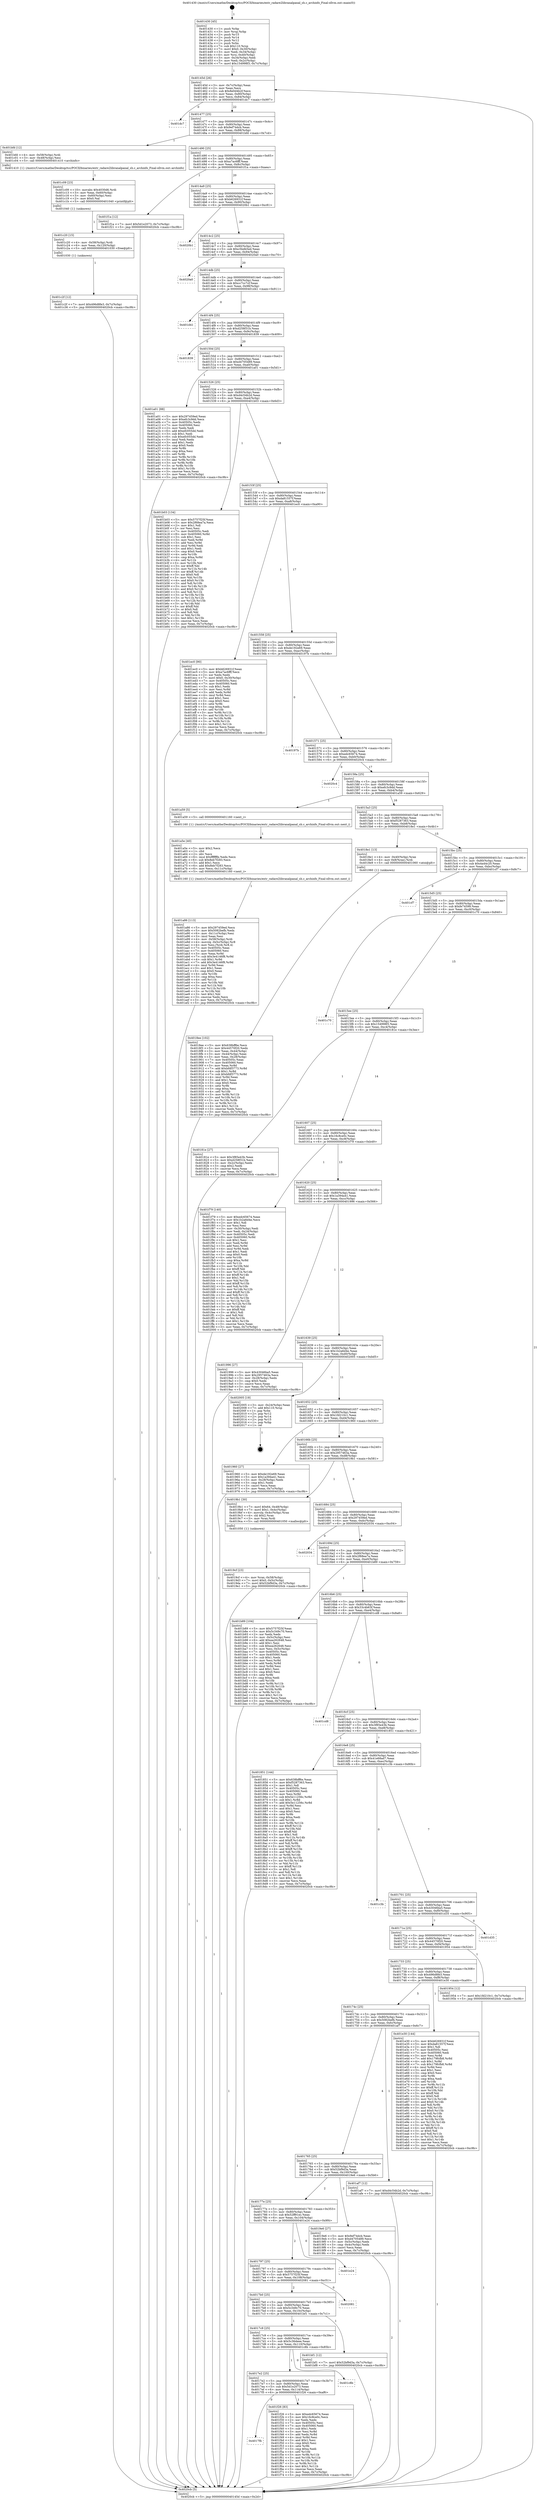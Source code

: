 digraph "0x401430" {
  label = "0x401430 (/mnt/c/Users/mathe/Desktop/tcc/POCII/binaries/extr_radare2libranalpanal_sh.c_archinfo_Final-ollvm.out::main(0))"
  labelloc = "t"
  node[shape=record]

  Entry [label="",width=0.3,height=0.3,shape=circle,fillcolor=black,style=filled]
  "0x40145d" [label="{
     0x40145d [26]\l
     | [instrs]\l
     &nbsp;&nbsp;0x40145d \<+3\>: mov -0x7c(%rbp),%eax\l
     &nbsp;&nbsp;0x401460 \<+2\>: mov %eax,%ecx\l
     &nbsp;&nbsp;0x401462 \<+6\>: sub $0x8e0d4b2f,%ecx\l
     &nbsp;&nbsp;0x401468 \<+3\>: mov %eax,-0x80(%rbp)\l
     &nbsp;&nbsp;0x40146b \<+6\>: mov %ecx,-0x84(%rbp)\l
     &nbsp;&nbsp;0x401471 \<+6\>: je 0000000000401dc7 \<main+0x997\>\l
  }"]
  "0x401dc7" [label="{
     0x401dc7\l
  }", style=dashed]
  "0x401477" [label="{
     0x401477 [25]\l
     | [instrs]\l
     &nbsp;&nbsp;0x401477 \<+5\>: jmp 000000000040147c \<main+0x4c\>\l
     &nbsp;&nbsp;0x40147c \<+3\>: mov -0x80(%rbp),%eax\l
     &nbsp;&nbsp;0x40147f \<+5\>: sub $0x9ef74dcb,%eax\l
     &nbsp;&nbsp;0x401484 \<+6\>: mov %eax,-0x88(%rbp)\l
     &nbsp;&nbsp;0x40148a \<+6\>: je 0000000000401bfd \<main+0x7cd\>\l
  }"]
  Exit [label="",width=0.3,height=0.3,shape=circle,fillcolor=black,style=filled,peripheries=2]
  "0x401bfd" [label="{
     0x401bfd [12]\l
     | [instrs]\l
     &nbsp;&nbsp;0x401bfd \<+4\>: mov -0x58(%rbp),%rdi\l
     &nbsp;&nbsp;0x401c01 \<+3\>: mov -0x48(%rbp),%esi\l
     &nbsp;&nbsp;0x401c04 \<+5\>: call 0000000000401410 \<archinfo\>\l
     | [calls]\l
     &nbsp;&nbsp;0x401410 \{1\} (/mnt/c/Users/mathe/Desktop/tcc/POCII/binaries/extr_radare2libranalpanal_sh.c_archinfo_Final-ollvm.out::archinfo)\l
  }"]
  "0x401490" [label="{
     0x401490 [25]\l
     | [instrs]\l
     &nbsp;&nbsp;0x401490 \<+5\>: jmp 0000000000401495 \<main+0x65\>\l
     &nbsp;&nbsp;0x401495 \<+3\>: mov -0x80(%rbp),%eax\l
     &nbsp;&nbsp;0x401498 \<+5\>: sub $0xa7ac6fff,%eax\l
     &nbsp;&nbsp;0x40149d \<+6\>: mov %eax,-0x8c(%rbp)\l
     &nbsp;&nbsp;0x4014a3 \<+6\>: je 0000000000401f1a \<main+0xaea\>\l
  }"]
  "0x4017fb" [label="{
     0x4017fb\l
  }", style=dashed]
  "0x401f1a" [label="{
     0x401f1a [12]\l
     | [instrs]\l
     &nbsp;&nbsp;0x401f1a \<+7\>: movl $0x5d1e2073,-0x7c(%rbp)\l
     &nbsp;&nbsp;0x401f21 \<+5\>: jmp 00000000004020cb \<main+0xc9b\>\l
  }"]
  "0x4014a9" [label="{
     0x4014a9 [25]\l
     | [instrs]\l
     &nbsp;&nbsp;0x4014a9 \<+5\>: jmp 00000000004014ae \<main+0x7e\>\l
     &nbsp;&nbsp;0x4014ae \<+3\>: mov -0x80(%rbp),%eax\l
     &nbsp;&nbsp;0x4014b1 \<+5\>: sub $0xb626931f,%eax\l
     &nbsp;&nbsp;0x4014b6 \<+6\>: mov %eax,-0x90(%rbp)\l
     &nbsp;&nbsp;0x4014bc \<+6\>: je 00000000004020b1 \<main+0xc81\>\l
  }"]
  "0x401f26" [label="{
     0x401f26 [83]\l
     | [instrs]\l
     &nbsp;&nbsp;0x401f26 \<+5\>: mov $0xedc65674,%eax\l
     &nbsp;&nbsp;0x401f2b \<+5\>: mov $0x16c8ce0c,%ecx\l
     &nbsp;&nbsp;0x401f30 \<+2\>: xor %edx,%edx\l
     &nbsp;&nbsp;0x401f32 \<+7\>: mov 0x40505c,%esi\l
     &nbsp;&nbsp;0x401f39 \<+7\>: mov 0x405060,%edi\l
     &nbsp;&nbsp;0x401f40 \<+3\>: sub $0x1,%edx\l
     &nbsp;&nbsp;0x401f43 \<+3\>: mov %esi,%r8d\l
     &nbsp;&nbsp;0x401f46 \<+3\>: add %edx,%r8d\l
     &nbsp;&nbsp;0x401f49 \<+4\>: imul %r8d,%esi\l
     &nbsp;&nbsp;0x401f4d \<+3\>: and $0x1,%esi\l
     &nbsp;&nbsp;0x401f50 \<+3\>: cmp $0x0,%esi\l
     &nbsp;&nbsp;0x401f53 \<+4\>: sete %r9b\l
     &nbsp;&nbsp;0x401f57 \<+3\>: cmp $0xa,%edi\l
     &nbsp;&nbsp;0x401f5a \<+4\>: setl %r10b\l
     &nbsp;&nbsp;0x401f5e \<+3\>: mov %r9b,%r11b\l
     &nbsp;&nbsp;0x401f61 \<+3\>: and %r10b,%r11b\l
     &nbsp;&nbsp;0x401f64 \<+3\>: xor %r10b,%r9b\l
     &nbsp;&nbsp;0x401f67 \<+3\>: or %r9b,%r11b\l
     &nbsp;&nbsp;0x401f6a \<+4\>: test $0x1,%r11b\l
     &nbsp;&nbsp;0x401f6e \<+3\>: cmovne %ecx,%eax\l
     &nbsp;&nbsp;0x401f71 \<+3\>: mov %eax,-0x7c(%rbp)\l
     &nbsp;&nbsp;0x401f74 \<+5\>: jmp 00000000004020cb \<main+0xc9b\>\l
  }"]
  "0x4020b1" [label="{
     0x4020b1\l
  }", style=dashed]
  "0x4014c2" [label="{
     0x4014c2 [25]\l
     | [instrs]\l
     &nbsp;&nbsp;0x4014c2 \<+5\>: jmp 00000000004014c7 \<main+0x97\>\l
     &nbsp;&nbsp;0x4014c7 \<+3\>: mov -0x80(%rbp),%eax\l
     &nbsp;&nbsp;0x4014ca \<+5\>: sub $0xc5bdb5ed,%eax\l
     &nbsp;&nbsp;0x4014cf \<+6\>: mov %eax,-0x94(%rbp)\l
     &nbsp;&nbsp;0x4014d5 \<+6\>: je 00000000004020a0 \<main+0xc70\>\l
  }"]
  "0x4017e2" [label="{
     0x4017e2 [25]\l
     | [instrs]\l
     &nbsp;&nbsp;0x4017e2 \<+5\>: jmp 00000000004017e7 \<main+0x3b7\>\l
     &nbsp;&nbsp;0x4017e7 \<+3\>: mov -0x80(%rbp),%eax\l
     &nbsp;&nbsp;0x4017ea \<+5\>: sub $0x5d1e2073,%eax\l
     &nbsp;&nbsp;0x4017ef \<+6\>: mov %eax,-0x114(%rbp)\l
     &nbsp;&nbsp;0x4017f5 \<+6\>: je 0000000000401f26 \<main+0xaf6\>\l
  }"]
  "0x4020a0" [label="{
     0x4020a0\l
  }", style=dashed]
  "0x4014db" [label="{
     0x4014db [25]\l
     | [instrs]\l
     &nbsp;&nbsp;0x4014db \<+5\>: jmp 00000000004014e0 \<main+0xb0\>\l
     &nbsp;&nbsp;0x4014e0 \<+3\>: mov -0x80(%rbp),%eax\l
     &nbsp;&nbsp;0x4014e3 \<+5\>: sub $0xcc7cc7cf,%eax\l
     &nbsp;&nbsp;0x4014e8 \<+6\>: mov %eax,-0x98(%rbp)\l
     &nbsp;&nbsp;0x4014ee \<+6\>: je 0000000000401d41 \<main+0x911\>\l
  }"]
  "0x401c8b" [label="{
     0x401c8b\l
  }", style=dashed]
  "0x401d41" [label="{
     0x401d41\l
  }", style=dashed]
  "0x4014f4" [label="{
     0x4014f4 [25]\l
     | [instrs]\l
     &nbsp;&nbsp;0x4014f4 \<+5\>: jmp 00000000004014f9 \<main+0xc9\>\l
     &nbsp;&nbsp;0x4014f9 \<+3\>: mov -0x80(%rbp),%eax\l
     &nbsp;&nbsp;0x4014fc \<+5\>: sub $0xd258f31b,%eax\l
     &nbsp;&nbsp;0x401501 \<+6\>: mov %eax,-0x9c(%rbp)\l
     &nbsp;&nbsp;0x401507 \<+6\>: je 0000000000401839 \<main+0x409\>\l
  }"]
  "0x401c2f" [label="{
     0x401c2f [12]\l
     | [instrs]\l
     &nbsp;&nbsp;0x401c2f \<+7\>: movl $0x496d8fe3,-0x7c(%rbp)\l
     &nbsp;&nbsp;0x401c36 \<+5\>: jmp 00000000004020cb \<main+0xc9b\>\l
  }"]
  "0x401839" [label="{
     0x401839\l
  }", style=dashed]
  "0x40150d" [label="{
     0x40150d [25]\l
     | [instrs]\l
     &nbsp;&nbsp;0x40150d \<+5\>: jmp 0000000000401512 \<main+0xe2\>\l
     &nbsp;&nbsp;0x401512 \<+3\>: mov -0x80(%rbp),%eax\l
     &nbsp;&nbsp;0x401515 \<+5\>: sub $0xd4705489,%eax\l
     &nbsp;&nbsp;0x40151a \<+6\>: mov %eax,-0xa0(%rbp)\l
     &nbsp;&nbsp;0x401520 \<+6\>: je 0000000000401a01 \<main+0x5d1\>\l
  }"]
  "0x401c20" [label="{
     0x401c20 [15]\l
     | [instrs]\l
     &nbsp;&nbsp;0x401c20 \<+4\>: mov -0x58(%rbp),%rdi\l
     &nbsp;&nbsp;0x401c24 \<+6\>: mov %eax,-0x120(%rbp)\l
     &nbsp;&nbsp;0x401c2a \<+5\>: call 0000000000401030 \<free@plt\>\l
     | [calls]\l
     &nbsp;&nbsp;0x401030 \{1\} (unknown)\l
  }"]
  "0x401a01" [label="{
     0x401a01 [88]\l
     | [instrs]\l
     &nbsp;&nbsp;0x401a01 \<+5\>: mov $0x297459ed,%eax\l
     &nbsp;&nbsp;0x401a06 \<+5\>: mov $0xefc3c9dd,%ecx\l
     &nbsp;&nbsp;0x401a0b \<+7\>: mov 0x40505c,%edx\l
     &nbsp;&nbsp;0x401a12 \<+7\>: mov 0x405060,%esi\l
     &nbsp;&nbsp;0x401a19 \<+2\>: mov %edx,%edi\l
     &nbsp;&nbsp;0x401a1b \<+6\>: add $0xefc055dd,%edi\l
     &nbsp;&nbsp;0x401a21 \<+3\>: sub $0x1,%edi\l
     &nbsp;&nbsp;0x401a24 \<+6\>: sub $0xefc055dd,%edi\l
     &nbsp;&nbsp;0x401a2a \<+3\>: imul %edi,%edx\l
     &nbsp;&nbsp;0x401a2d \<+3\>: and $0x1,%edx\l
     &nbsp;&nbsp;0x401a30 \<+3\>: cmp $0x0,%edx\l
     &nbsp;&nbsp;0x401a33 \<+4\>: sete %r8b\l
     &nbsp;&nbsp;0x401a37 \<+3\>: cmp $0xa,%esi\l
     &nbsp;&nbsp;0x401a3a \<+4\>: setl %r9b\l
     &nbsp;&nbsp;0x401a3e \<+3\>: mov %r8b,%r10b\l
     &nbsp;&nbsp;0x401a41 \<+3\>: and %r9b,%r10b\l
     &nbsp;&nbsp;0x401a44 \<+3\>: xor %r9b,%r8b\l
     &nbsp;&nbsp;0x401a47 \<+3\>: or %r8b,%r10b\l
     &nbsp;&nbsp;0x401a4a \<+4\>: test $0x1,%r10b\l
     &nbsp;&nbsp;0x401a4e \<+3\>: cmovne %ecx,%eax\l
     &nbsp;&nbsp;0x401a51 \<+3\>: mov %eax,-0x7c(%rbp)\l
     &nbsp;&nbsp;0x401a54 \<+5\>: jmp 00000000004020cb \<main+0xc9b\>\l
  }"]
  "0x401526" [label="{
     0x401526 [25]\l
     | [instrs]\l
     &nbsp;&nbsp;0x401526 \<+5\>: jmp 000000000040152b \<main+0xfb\>\l
     &nbsp;&nbsp;0x40152b \<+3\>: mov -0x80(%rbp),%eax\l
     &nbsp;&nbsp;0x40152e \<+5\>: sub $0xd4c54b2d,%eax\l
     &nbsp;&nbsp;0x401533 \<+6\>: mov %eax,-0xa4(%rbp)\l
     &nbsp;&nbsp;0x401539 \<+6\>: je 0000000000401b03 \<main+0x6d3\>\l
  }"]
  "0x401c09" [label="{
     0x401c09 [23]\l
     | [instrs]\l
     &nbsp;&nbsp;0x401c09 \<+10\>: movabs $0x4030d6,%rdi\l
     &nbsp;&nbsp;0x401c13 \<+3\>: mov %eax,-0x60(%rbp)\l
     &nbsp;&nbsp;0x401c16 \<+3\>: mov -0x60(%rbp),%esi\l
     &nbsp;&nbsp;0x401c19 \<+2\>: mov $0x0,%al\l
     &nbsp;&nbsp;0x401c1b \<+5\>: call 0000000000401040 \<printf@plt\>\l
     | [calls]\l
     &nbsp;&nbsp;0x401040 \{1\} (unknown)\l
  }"]
  "0x401b03" [label="{
     0x401b03 [134]\l
     | [instrs]\l
     &nbsp;&nbsp;0x401b03 \<+5\>: mov $0x5757f25f,%eax\l
     &nbsp;&nbsp;0x401b08 \<+5\>: mov $0x2f68ea7a,%ecx\l
     &nbsp;&nbsp;0x401b0d \<+2\>: mov $0x1,%dl\l
     &nbsp;&nbsp;0x401b0f \<+2\>: xor %esi,%esi\l
     &nbsp;&nbsp;0x401b11 \<+7\>: mov 0x40505c,%edi\l
     &nbsp;&nbsp;0x401b18 \<+8\>: mov 0x405060,%r8d\l
     &nbsp;&nbsp;0x401b20 \<+3\>: sub $0x1,%esi\l
     &nbsp;&nbsp;0x401b23 \<+3\>: mov %edi,%r9d\l
     &nbsp;&nbsp;0x401b26 \<+3\>: add %esi,%r9d\l
     &nbsp;&nbsp;0x401b29 \<+4\>: imul %r9d,%edi\l
     &nbsp;&nbsp;0x401b2d \<+3\>: and $0x1,%edi\l
     &nbsp;&nbsp;0x401b30 \<+3\>: cmp $0x0,%edi\l
     &nbsp;&nbsp;0x401b33 \<+4\>: sete %r10b\l
     &nbsp;&nbsp;0x401b37 \<+4\>: cmp $0xa,%r8d\l
     &nbsp;&nbsp;0x401b3b \<+4\>: setl %r11b\l
     &nbsp;&nbsp;0x401b3f \<+3\>: mov %r10b,%bl\l
     &nbsp;&nbsp;0x401b42 \<+3\>: xor $0xff,%bl\l
     &nbsp;&nbsp;0x401b45 \<+3\>: mov %r11b,%r14b\l
     &nbsp;&nbsp;0x401b48 \<+4\>: xor $0xff,%r14b\l
     &nbsp;&nbsp;0x401b4c \<+3\>: xor $0x0,%dl\l
     &nbsp;&nbsp;0x401b4f \<+3\>: mov %bl,%r15b\l
     &nbsp;&nbsp;0x401b52 \<+4\>: and $0x0,%r15b\l
     &nbsp;&nbsp;0x401b56 \<+3\>: and %dl,%r10b\l
     &nbsp;&nbsp;0x401b59 \<+3\>: mov %r14b,%r12b\l
     &nbsp;&nbsp;0x401b5c \<+4\>: and $0x0,%r12b\l
     &nbsp;&nbsp;0x401b60 \<+3\>: and %dl,%r11b\l
     &nbsp;&nbsp;0x401b63 \<+3\>: or %r10b,%r15b\l
     &nbsp;&nbsp;0x401b66 \<+3\>: or %r11b,%r12b\l
     &nbsp;&nbsp;0x401b69 \<+3\>: xor %r12b,%r15b\l
     &nbsp;&nbsp;0x401b6c \<+3\>: or %r14b,%bl\l
     &nbsp;&nbsp;0x401b6f \<+3\>: xor $0xff,%bl\l
     &nbsp;&nbsp;0x401b72 \<+3\>: or $0x0,%dl\l
     &nbsp;&nbsp;0x401b75 \<+2\>: and %dl,%bl\l
     &nbsp;&nbsp;0x401b77 \<+3\>: or %bl,%r15b\l
     &nbsp;&nbsp;0x401b7a \<+4\>: test $0x1,%r15b\l
     &nbsp;&nbsp;0x401b7e \<+3\>: cmovne %ecx,%eax\l
     &nbsp;&nbsp;0x401b81 \<+3\>: mov %eax,-0x7c(%rbp)\l
     &nbsp;&nbsp;0x401b84 \<+5\>: jmp 00000000004020cb \<main+0xc9b\>\l
  }"]
  "0x40153f" [label="{
     0x40153f [25]\l
     | [instrs]\l
     &nbsp;&nbsp;0x40153f \<+5\>: jmp 0000000000401544 \<main+0x114\>\l
     &nbsp;&nbsp;0x401544 \<+3\>: mov -0x80(%rbp),%eax\l
     &nbsp;&nbsp;0x401547 \<+5\>: sub $0xda81557f,%eax\l
     &nbsp;&nbsp;0x40154c \<+6\>: mov %eax,-0xa8(%rbp)\l
     &nbsp;&nbsp;0x401552 \<+6\>: je 0000000000401ec0 \<main+0xa90\>\l
  }"]
  "0x4017c9" [label="{
     0x4017c9 [25]\l
     | [instrs]\l
     &nbsp;&nbsp;0x4017c9 \<+5\>: jmp 00000000004017ce \<main+0x39e\>\l
     &nbsp;&nbsp;0x4017ce \<+3\>: mov -0x80(%rbp),%eax\l
     &nbsp;&nbsp;0x4017d1 \<+5\>: sub $0x5c36deee,%eax\l
     &nbsp;&nbsp;0x4017d6 \<+6\>: mov %eax,-0x110(%rbp)\l
     &nbsp;&nbsp;0x4017dc \<+6\>: je 0000000000401c8b \<main+0x85b\>\l
  }"]
  "0x401ec0" [label="{
     0x401ec0 [90]\l
     | [instrs]\l
     &nbsp;&nbsp;0x401ec0 \<+5\>: mov $0xb626931f,%eax\l
     &nbsp;&nbsp;0x401ec5 \<+5\>: mov $0xa7ac6fff,%ecx\l
     &nbsp;&nbsp;0x401eca \<+2\>: xor %edx,%edx\l
     &nbsp;&nbsp;0x401ecc \<+7\>: movl $0x0,-0x30(%rbp)\l
     &nbsp;&nbsp;0x401ed3 \<+7\>: mov 0x40505c,%esi\l
     &nbsp;&nbsp;0x401eda \<+7\>: mov 0x405060,%edi\l
     &nbsp;&nbsp;0x401ee1 \<+3\>: sub $0x1,%edx\l
     &nbsp;&nbsp;0x401ee4 \<+3\>: mov %esi,%r8d\l
     &nbsp;&nbsp;0x401ee7 \<+3\>: add %edx,%r8d\l
     &nbsp;&nbsp;0x401eea \<+4\>: imul %r8d,%esi\l
     &nbsp;&nbsp;0x401eee \<+3\>: and $0x1,%esi\l
     &nbsp;&nbsp;0x401ef1 \<+3\>: cmp $0x0,%esi\l
     &nbsp;&nbsp;0x401ef4 \<+4\>: sete %r9b\l
     &nbsp;&nbsp;0x401ef8 \<+3\>: cmp $0xa,%edi\l
     &nbsp;&nbsp;0x401efb \<+4\>: setl %r10b\l
     &nbsp;&nbsp;0x401eff \<+3\>: mov %r9b,%r11b\l
     &nbsp;&nbsp;0x401f02 \<+3\>: and %r10b,%r11b\l
     &nbsp;&nbsp;0x401f05 \<+3\>: xor %r10b,%r9b\l
     &nbsp;&nbsp;0x401f08 \<+3\>: or %r9b,%r11b\l
     &nbsp;&nbsp;0x401f0b \<+4\>: test $0x1,%r11b\l
     &nbsp;&nbsp;0x401f0f \<+3\>: cmovne %ecx,%eax\l
     &nbsp;&nbsp;0x401f12 \<+3\>: mov %eax,-0x7c(%rbp)\l
     &nbsp;&nbsp;0x401f15 \<+5\>: jmp 00000000004020cb \<main+0xc9b\>\l
  }"]
  "0x401558" [label="{
     0x401558 [25]\l
     | [instrs]\l
     &nbsp;&nbsp;0x401558 \<+5\>: jmp 000000000040155d \<main+0x12d\>\l
     &nbsp;&nbsp;0x40155d \<+3\>: mov -0x80(%rbp),%eax\l
     &nbsp;&nbsp;0x401560 \<+5\>: sub $0xde192e69,%eax\l
     &nbsp;&nbsp;0x401565 \<+6\>: mov %eax,-0xac(%rbp)\l
     &nbsp;&nbsp;0x40156b \<+6\>: je 000000000040197b \<main+0x54b\>\l
  }"]
  "0x401bf1" [label="{
     0x401bf1 [12]\l
     | [instrs]\l
     &nbsp;&nbsp;0x401bf1 \<+7\>: movl $0x52bf9d3a,-0x7c(%rbp)\l
     &nbsp;&nbsp;0x401bf8 \<+5\>: jmp 00000000004020cb \<main+0xc9b\>\l
  }"]
  "0x40197b" [label="{
     0x40197b\l
  }", style=dashed]
  "0x401571" [label="{
     0x401571 [25]\l
     | [instrs]\l
     &nbsp;&nbsp;0x401571 \<+5\>: jmp 0000000000401576 \<main+0x146\>\l
     &nbsp;&nbsp;0x401576 \<+3\>: mov -0x80(%rbp),%eax\l
     &nbsp;&nbsp;0x401579 \<+5\>: sub $0xedc65674,%eax\l
     &nbsp;&nbsp;0x40157e \<+6\>: mov %eax,-0xb0(%rbp)\l
     &nbsp;&nbsp;0x401584 \<+6\>: je 00000000004020c4 \<main+0xc94\>\l
  }"]
  "0x4017b0" [label="{
     0x4017b0 [25]\l
     | [instrs]\l
     &nbsp;&nbsp;0x4017b0 \<+5\>: jmp 00000000004017b5 \<main+0x385\>\l
     &nbsp;&nbsp;0x4017b5 \<+3\>: mov -0x80(%rbp),%eax\l
     &nbsp;&nbsp;0x4017b8 \<+5\>: sub $0x5c349c70,%eax\l
     &nbsp;&nbsp;0x4017bd \<+6\>: mov %eax,-0x10c(%rbp)\l
     &nbsp;&nbsp;0x4017c3 \<+6\>: je 0000000000401bf1 \<main+0x7c1\>\l
  }"]
  "0x4020c4" [label="{
     0x4020c4\l
  }", style=dashed]
  "0x40158a" [label="{
     0x40158a [25]\l
     | [instrs]\l
     &nbsp;&nbsp;0x40158a \<+5\>: jmp 000000000040158f \<main+0x15f\>\l
     &nbsp;&nbsp;0x40158f \<+3\>: mov -0x80(%rbp),%eax\l
     &nbsp;&nbsp;0x401592 \<+5\>: sub $0xefc3c9dd,%eax\l
     &nbsp;&nbsp;0x401597 \<+6\>: mov %eax,-0xb4(%rbp)\l
     &nbsp;&nbsp;0x40159d \<+6\>: je 0000000000401a59 \<main+0x629\>\l
  }"]
  "0x402081" [label="{
     0x402081\l
  }", style=dashed]
  "0x401a59" [label="{
     0x401a59 [5]\l
     | [instrs]\l
     &nbsp;&nbsp;0x401a59 \<+5\>: call 0000000000401160 \<next_i\>\l
     | [calls]\l
     &nbsp;&nbsp;0x401160 \{1\} (/mnt/c/Users/mathe/Desktop/tcc/POCII/binaries/extr_radare2libranalpanal_sh.c_archinfo_Final-ollvm.out::next_i)\l
  }"]
  "0x4015a3" [label="{
     0x4015a3 [25]\l
     | [instrs]\l
     &nbsp;&nbsp;0x4015a3 \<+5\>: jmp 00000000004015a8 \<main+0x178\>\l
     &nbsp;&nbsp;0x4015a8 \<+3\>: mov -0x80(%rbp),%eax\l
     &nbsp;&nbsp;0x4015ab \<+5\>: sub $0xf5287363,%eax\l
     &nbsp;&nbsp;0x4015b0 \<+6\>: mov %eax,-0xb8(%rbp)\l
     &nbsp;&nbsp;0x4015b6 \<+6\>: je 00000000004018e1 \<main+0x4b1\>\l
  }"]
  "0x401797" [label="{
     0x401797 [25]\l
     | [instrs]\l
     &nbsp;&nbsp;0x401797 \<+5\>: jmp 000000000040179c \<main+0x36c\>\l
     &nbsp;&nbsp;0x40179c \<+3\>: mov -0x80(%rbp),%eax\l
     &nbsp;&nbsp;0x40179f \<+5\>: sub $0x5757f25f,%eax\l
     &nbsp;&nbsp;0x4017a4 \<+6\>: mov %eax,-0x108(%rbp)\l
     &nbsp;&nbsp;0x4017aa \<+6\>: je 0000000000402081 \<main+0xc51\>\l
  }"]
  "0x4018e1" [label="{
     0x4018e1 [13]\l
     | [instrs]\l
     &nbsp;&nbsp;0x4018e1 \<+4\>: mov -0x40(%rbp),%rax\l
     &nbsp;&nbsp;0x4018e5 \<+4\>: mov 0x8(%rax),%rdi\l
     &nbsp;&nbsp;0x4018e9 \<+5\>: call 0000000000401060 \<atoi@plt\>\l
     | [calls]\l
     &nbsp;&nbsp;0x401060 \{1\} (unknown)\l
  }"]
  "0x4015bc" [label="{
     0x4015bc [25]\l
     | [instrs]\l
     &nbsp;&nbsp;0x4015bc \<+5\>: jmp 00000000004015c1 \<main+0x191\>\l
     &nbsp;&nbsp;0x4015c1 \<+3\>: mov -0x80(%rbp),%eax\l
     &nbsp;&nbsp;0x4015c4 \<+5\>: sub $0x4a44c20,%eax\l
     &nbsp;&nbsp;0x4015c9 \<+6\>: mov %eax,-0xbc(%rbp)\l
     &nbsp;&nbsp;0x4015cf \<+6\>: je 0000000000401cf7 \<main+0x8c7\>\l
  }"]
  "0x401e24" [label="{
     0x401e24\l
  }", style=dashed]
  "0x401cf7" [label="{
     0x401cf7\l
  }", style=dashed]
  "0x4015d5" [label="{
     0x4015d5 [25]\l
     | [instrs]\l
     &nbsp;&nbsp;0x4015d5 \<+5\>: jmp 00000000004015da \<main+0x1aa\>\l
     &nbsp;&nbsp;0x4015da \<+3\>: mov -0x80(%rbp),%eax\l
     &nbsp;&nbsp;0x4015dd \<+5\>: sub $0xfe74599,%eax\l
     &nbsp;&nbsp;0x4015e2 \<+6\>: mov %eax,-0xc0(%rbp)\l
     &nbsp;&nbsp;0x4015e8 \<+6\>: je 0000000000401c70 \<main+0x840\>\l
  }"]
  "0x401a86" [label="{
     0x401a86 [113]\l
     | [instrs]\l
     &nbsp;&nbsp;0x401a86 \<+5\>: mov $0x297459ed,%ecx\l
     &nbsp;&nbsp;0x401a8b \<+5\>: mov $0x5082befb,%edx\l
     &nbsp;&nbsp;0x401a90 \<+6\>: mov -0x11c(%rbp),%esi\l
     &nbsp;&nbsp;0x401a96 \<+3\>: imul %eax,%esi\l
     &nbsp;&nbsp;0x401a99 \<+4\>: mov -0x58(%rbp),%rdi\l
     &nbsp;&nbsp;0x401a9d \<+4\>: movslq -0x5c(%rbp),%r8\l
     &nbsp;&nbsp;0x401aa1 \<+4\>: mov %esi,(%rdi,%r8,4)\l
     &nbsp;&nbsp;0x401aa5 \<+7\>: mov 0x40505c,%eax\l
     &nbsp;&nbsp;0x401aac \<+7\>: mov 0x405060,%esi\l
     &nbsp;&nbsp;0x401ab3 \<+3\>: mov %eax,%r9d\l
     &nbsp;&nbsp;0x401ab6 \<+7\>: sub $0x3e4146f8,%r9d\l
     &nbsp;&nbsp;0x401abd \<+4\>: sub $0x1,%r9d\l
     &nbsp;&nbsp;0x401ac1 \<+7\>: add $0x3e4146f8,%r9d\l
     &nbsp;&nbsp;0x401ac8 \<+4\>: imul %r9d,%eax\l
     &nbsp;&nbsp;0x401acc \<+3\>: and $0x1,%eax\l
     &nbsp;&nbsp;0x401acf \<+3\>: cmp $0x0,%eax\l
     &nbsp;&nbsp;0x401ad2 \<+4\>: sete %r10b\l
     &nbsp;&nbsp;0x401ad6 \<+3\>: cmp $0xa,%esi\l
     &nbsp;&nbsp;0x401ad9 \<+4\>: setl %r11b\l
     &nbsp;&nbsp;0x401add \<+3\>: mov %r10b,%bl\l
     &nbsp;&nbsp;0x401ae0 \<+3\>: and %r11b,%bl\l
     &nbsp;&nbsp;0x401ae3 \<+3\>: xor %r11b,%r10b\l
     &nbsp;&nbsp;0x401ae6 \<+3\>: or %r10b,%bl\l
     &nbsp;&nbsp;0x401ae9 \<+3\>: test $0x1,%bl\l
     &nbsp;&nbsp;0x401aec \<+3\>: cmovne %edx,%ecx\l
     &nbsp;&nbsp;0x401aef \<+3\>: mov %ecx,-0x7c(%rbp)\l
     &nbsp;&nbsp;0x401af2 \<+5\>: jmp 00000000004020cb \<main+0xc9b\>\l
  }"]
  "0x401c70" [label="{
     0x401c70\l
  }", style=dashed]
  "0x4015ee" [label="{
     0x4015ee [25]\l
     | [instrs]\l
     &nbsp;&nbsp;0x4015ee \<+5\>: jmp 00000000004015f3 \<main+0x1c3\>\l
     &nbsp;&nbsp;0x4015f3 \<+3\>: mov -0x80(%rbp),%eax\l
     &nbsp;&nbsp;0x4015f6 \<+5\>: sub $0x154998f3,%eax\l
     &nbsp;&nbsp;0x4015fb \<+6\>: mov %eax,-0xc4(%rbp)\l
     &nbsp;&nbsp;0x401601 \<+6\>: je 000000000040181e \<main+0x3ee\>\l
  }"]
  "0x401a5e" [label="{
     0x401a5e [40]\l
     | [instrs]\l
     &nbsp;&nbsp;0x401a5e \<+5\>: mov $0x2,%ecx\l
     &nbsp;&nbsp;0x401a63 \<+1\>: cltd\l
     &nbsp;&nbsp;0x401a64 \<+2\>: idiv %ecx\l
     &nbsp;&nbsp;0x401a66 \<+6\>: imul $0xfffffffe,%edx,%ecx\l
     &nbsp;&nbsp;0x401a6c \<+6\>: sub $0x8eb7f283,%ecx\l
     &nbsp;&nbsp;0x401a72 \<+3\>: add $0x1,%ecx\l
     &nbsp;&nbsp;0x401a75 \<+6\>: add $0x8eb7f283,%ecx\l
     &nbsp;&nbsp;0x401a7b \<+6\>: mov %ecx,-0x11c(%rbp)\l
     &nbsp;&nbsp;0x401a81 \<+5\>: call 0000000000401160 \<next_i\>\l
     | [calls]\l
     &nbsp;&nbsp;0x401160 \{1\} (/mnt/c/Users/mathe/Desktop/tcc/POCII/binaries/extr_radare2libranalpanal_sh.c_archinfo_Final-ollvm.out::next_i)\l
  }"]
  "0x40181e" [label="{
     0x40181e [27]\l
     | [instrs]\l
     &nbsp;&nbsp;0x40181e \<+5\>: mov $0x3f85e43b,%eax\l
     &nbsp;&nbsp;0x401823 \<+5\>: mov $0xd258f31b,%ecx\l
     &nbsp;&nbsp;0x401828 \<+3\>: mov -0x2c(%rbp),%edx\l
     &nbsp;&nbsp;0x40182b \<+3\>: cmp $0x2,%edx\l
     &nbsp;&nbsp;0x40182e \<+3\>: cmovne %ecx,%eax\l
     &nbsp;&nbsp;0x401831 \<+3\>: mov %eax,-0x7c(%rbp)\l
     &nbsp;&nbsp;0x401834 \<+5\>: jmp 00000000004020cb \<main+0xc9b\>\l
  }"]
  "0x401607" [label="{
     0x401607 [25]\l
     | [instrs]\l
     &nbsp;&nbsp;0x401607 \<+5\>: jmp 000000000040160c \<main+0x1dc\>\l
     &nbsp;&nbsp;0x40160c \<+3\>: mov -0x80(%rbp),%eax\l
     &nbsp;&nbsp;0x40160f \<+5\>: sub $0x16c8ce0c,%eax\l
     &nbsp;&nbsp;0x401614 \<+6\>: mov %eax,-0xc8(%rbp)\l
     &nbsp;&nbsp;0x40161a \<+6\>: je 0000000000401f79 \<main+0xb49\>\l
  }"]
  "0x4020cb" [label="{
     0x4020cb [5]\l
     | [instrs]\l
     &nbsp;&nbsp;0x4020cb \<+5\>: jmp 000000000040145d \<main+0x2d\>\l
  }"]
  "0x401430" [label="{
     0x401430 [45]\l
     | [instrs]\l
     &nbsp;&nbsp;0x401430 \<+1\>: push %rbp\l
     &nbsp;&nbsp;0x401431 \<+3\>: mov %rsp,%rbp\l
     &nbsp;&nbsp;0x401434 \<+2\>: push %r15\l
     &nbsp;&nbsp;0x401436 \<+2\>: push %r14\l
     &nbsp;&nbsp;0x401438 \<+2\>: push %r12\l
     &nbsp;&nbsp;0x40143a \<+1\>: push %rbx\l
     &nbsp;&nbsp;0x40143b \<+7\>: sub $0x110,%rsp\l
     &nbsp;&nbsp;0x401442 \<+7\>: movl $0x0,-0x30(%rbp)\l
     &nbsp;&nbsp;0x401449 \<+3\>: mov %edi,-0x34(%rbp)\l
     &nbsp;&nbsp;0x40144c \<+4\>: mov %rsi,-0x40(%rbp)\l
     &nbsp;&nbsp;0x401450 \<+3\>: mov -0x34(%rbp),%edi\l
     &nbsp;&nbsp;0x401453 \<+3\>: mov %edi,-0x2c(%rbp)\l
     &nbsp;&nbsp;0x401456 \<+7\>: movl $0x154998f3,-0x7c(%rbp)\l
  }"]
  "0x40177e" [label="{
     0x40177e [25]\l
     | [instrs]\l
     &nbsp;&nbsp;0x40177e \<+5\>: jmp 0000000000401783 \<main+0x353\>\l
     &nbsp;&nbsp;0x401783 \<+3\>: mov -0x80(%rbp),%eax\l
     &nbsp;&nbsp;0x401786 \<+5\>: sub $0x52ff91ec,%eax\l
     &nbsp;&nbsp;0x40178b \<+6\>: mov %eax,-0x104(%rbp)\l
     &nbsp;&nbsp;0x401791 \<+6\>: je 0000000000401e24 \<main+0x9f4\>\l
  }"]
  "0x401f79" [label="{
     0x401f79 [140]\l
     | [instrs]\l
     &nbsp;&nbsp;0x401f79 \<+5\>: mov $0xedc65674,%eax\l
     &nbsp;&nbsp;0x401f7e \<+5\>: mov $0x1b2a6d4e,%ecx\l
     &nbsp;&nbsp;0x401f83 \<+2\>: mov $0x1,%dl\l
     &nbsp;&nbsp;0x401f85 \<+2\>: xor %esi,%esi\l
     &nbsp;&nbsp;0x401f87 \<+3\>: mov -0x30(%rbp),%edi\l
     &nbsp;&nbsp;0x401f8a \<+3\>: mov %edi,-0x24(%rbp)\l
     &nbsp;&nbsp;0x401f8d \<+7\>: mov 0x40505c,%edi\l
     &nbsp;&nbsp;0x401f94 \<+8\>: mov 0x405060,%r8d\l
     &nbsp;&nbsp;0x401f9c \<+3\>: sub $0x1,%esi\l
     &nbsp;&nbsp;0x401f9f \<+3\>: mov %edi,%r9d\l
     &nbsp;&nbsp;0x401fa2 \<+3\>: add %esi,%r9d\l
     &nbsp;&nbsp;0x401fa5 \<+4\>: imul %r9d,%edi\l
     &nbsp;&nbsp;0x401fa9 \<+3\>: and $0x1,%edi\l
     &nbsp;&nbsp;0x401fac \<+3\>: cmp $0x0,%edi\l
     &nbsp;&nbsp;0x401faf \<+4\>: sete %r10b\l
     &nbsp;&nbsp;0x401fb3 \<+4\>: cmp $0xa,%r8d\l
     &nbsp;&nbsp;0x401fb7 \<+4\>: setl %r11b\l
     &nbsp;&nbsp;0x401fbb \<+3\>: mov %r10b,%bl\l
     &nbsp;&nbsp;0x401fbe \<+3\>: xor $0xff,%bl\l
     &nbsp;&nbsp;0x401fc1 \<+3\>: mov %r11b,%r14b\l
     &nbsp;&nbsp;0x401fc4 \<+4\>: xor $0xff,%r14b\l
     &nbsp;&nbsp;0x401fc8 \<+3\>: xor $0x1,%dl\l
     &nbsp;&nbsp;0x401fcb \<+3\>: mov %bl,%r15b\l
     &nbsp;&nbsp;0x401fce \<+4\>: and $0xff,%r15b\l
     &nbsp;&nbsp;0x401fd2 \<+3\>: and %dl,%r10b\l
     &nbsp;&nbsp;0x401fd5 \<+3\>: mov %r14b,%r12b\l
     &nbsp;&nbsp;0x401fd8 \<+4\>: and $0xff,%r12b\l
     &nbsp;&nbsp;0x401fdc \<+3\>: and %dl,%r11b\l
     &nbsp;&nbsp;0x401fdf \<+3\>: or %r10b,%r15b\l
     &nbsp;&nbsp;0x401fe2 \<+3\>: or %r11b,%r12b\l
     &nbsp;&nbsp;0x401fe5 \<+3\>: xor %r12b,%r15b\l
     &nbsp;&nbsp;0x401fe8 \<+3\>: or %r14b,%bl\l
     &nbsp;&nbsp;0x401feb \<+3\>: xor $0xff,%bl\l
     &nbsp;&nbsp;0x401fee \<+3\>: or $0x1,%dl\l
     &nbsp;&nbsp;0x401ff1 \<+2\>: and %dl,%bl\l
     &nbsp;&nbsp;0x401ff3 \<+3\>: or %bl,%r15b\l
     &nbsp;&nbsp;0x401ff6 \<+4\>: test $0x1,%r15b\l
     &nbsp;&nbsp;0x401ffa \<+3\>: cmovne %ecx,%eax\l
     &nbsp;&nbsp;0x401ffd \<+3\>: mov %eax,-0x7c(%rbp)\l
     &nbsp;&nbsp;0x402000 \<+5\>: jmp 00000000004020cb \<main+0xc9b\>\l
  }"]
  "0x401620" [label="{
     0x401620 [25]\l
     | [instrs]\l
     &nbsp;&nbsp;0x401620 \<+5\>: jmp 0000000000401625 \<main+0x1f5\>\l
     &nbsp;&nbsp;0x401625 \<+3\>: mov -0x80(%rbp),%eax\l
     &nbsp;&nbsp;0x401628 \<+5\>: sub $0x1a394a41,%eax\l
     &nbsp;&nbsp;0x40162d \<+6\>: mov %eax,-0xcc(%rbp)\l
     &nbsp;&nbsp;0x401633 \<+6\>: je 0000000000401996 \<main+0x566\>\l
  }"]
  "0x4019e6" [label="{
     0x4019e6 [27]\l
     | [instrs]\l
     &nbsp;&nbsp;0x4019e6 \<+5\>: mov $0x9ef74dcb,%eax\l
     &nbsp;&nbsp;0x4019eb \<+5\>: mov $0xd4705489,%ecx\l
     &nbsp;&nbsp;0x4019f0 \<+3\>: mov -0x5c(%rbp),%edx\l
     &nbsp;&nbsp;0x4019f3 \<+3\>: cmp -0x4c(%rbp),%edx\l
     &nbsp;&nbsp;0x4019f6 \<+3\>: cmovl %ecx,%eax\l
     &nbsp;&nbsp;0x4019f9 \<+3\>: mov %eax,-0x7c(%rbp)\l
     &nbsp;&nbsp;0x4019fc \<+5\>: jmp 00000000004020cb \<main+0xc9b\>\l
  }"]
  "0x401996" [label="{
     0x401996 [27]\l
     | [instrs]\l
     &nbsp;&nbsp;0x401996 \<+5\>: mov $0x43046ba5,%eax\l
     &nbsp;&nbsp;0x40199b \<+5\>: mov $0x2957463a,%ecx\l
     &nbsp;&nbsp;0x4019a0 \<+3\>: mov -0x28(%rbp),%edx\l
     &nbsp;&nbsp;0x4019a3 \<+3\>: cmp $0x0,%edx\l
     &nbsp;&nbsp;0x4019a6 \<+3\>: cmove %ecx,%eax\l
     &nbsp;&nbsp;0x4019a9 \<+3\>: mov %eax,-0x7c(%rbp)\l
     &nbsp;&nbsp;0x4019ac \<+5\>: jmp 00000000004020cb \<main+0xc9b\>\l
  }"]
  "0x401639" [label="{
     0x401639 [25]\l
     | [instrs]\l
     &nbsp;&nbsp;0x401639 \<+5\>: jmp 000000000040163e \<main+0x20e\>\l
     &nbsp;&nbsp;0x40163e \<+3\>: mov -0x80(%rbp),%eax\l
     &nbsp;&nbsp;0x401641 \<+5\>: sub $0x1b2a6d4e,%eax\l
     &nbsp;&nbsp;0x401646 \<+6\>: mov %eax,-0xd0(%rbp)\l
     &nbsp;&nbsp;0x40164c \<+6\>: je 0000000000402005 \<main+0xbd5\>\l
  }"]
  "0x401765" [label="{
     0x401765 [25]\l
     | [instrs]\l
     &nbsp;&nbsp;0x401765 \<+5\>: jmp 000000000040176a \<main+0x33a\>\l
     &nbsp;&nbsp;0x40176a \<+3\>: mov -0x80(%rbp),%eax\l
     &nbsp;&nbsp;0x40176d \<+5\>: sub $0x52bf9d3a,%eax\l
     &nbsp;&nbsp;0x401772 \<+6\>: mov %eax,-0x100(%rbp)\l
     &nbsp;&nbsp;0x401778 \<+6\>: je 00000000004019e6 \<main+0x5b6\>\l
  }"]
  "0x402005" [label="{
     0x402005 [19]\l
     | [instrs]\l
     &nbsp;&nbsp;0x402005 \<+3\>: mov -0x24(%rbp),%eax\l
     &nbsp;&nbsp;0x402008 \<+7\>: add $0x110,%rsp\l
     &nbsp;&nbsp;0x40200f \<+1\>: pop %rbx\l
     &nbsp;&nbsp;0x402010 \<+2\>: pop %r12\l
     &nbsp;&nbsp;0x402012 \<+2\>: pop %r14\l
     &nbsp;&nbsp;0x402014 \<+2\>: pop %r15\l
     &nbsp;&nbsp;0x402016 \<+1\>: pop %rbp\l
     &nbsp;&nbsp;0x402017 \<+1\>: ret\l
  }"]
  "0x401652" [label="{
     0x401652 [25]\l
     | [instrs]\l
     &nbsp;&nbsp;0x401652 \<+5\>: jmp 0000000000401657 \<main+0x227\>\l
     &nbsp;&nbsp;0x401657 \<+3\>: mov -0x80(%rbp),%eax\l
     &nbsp;&nbsp;0x40165a \<+5\>: sub $0x1fd210c1,%eax\l
     &nbsp;&nbsp;0x40165f \<+6\>: mov %eax,-0xd4(%rbp)\l
     &nbsp;&nbsp;0x401665 \<+6\>: je 0000000000401960 \<main+0x530\>\l
  }"]
  "0x401af7" [label="{
     0x401af7 [12]\l
     | [instrs]\l
     &nbsp;&nbsp;0x401af7 \<+7\>: movl $0xd4c54b2d,-0x7c(%rbp)\l
     &nbsp;&nbsp;0x401afe \<+5\>: jmp 00000000004020cb \<main+0xc9b\>\l
  }"]
  "0x401960" [label="{
     0x401960 [27]\l
     | [instrs]\l
     &nbsp;&nbsp;0x401960 \<+5\>: mov $0xde192e69,%eax\l
     &nbsp;&nbsp;0x401965 \<+5\>: mov $0x1a394a41,%ecx\l
     &nbsp;&nbsp;0x40196a \<+3\>: mov -0x28(%rbp),%edx\l
     &nbsp;&nbsp;0x40196d \<+3\>: cmp $0x1,%edx\l
     &nbsp;&nbsp;0x401970 \<+3\>: cmovl %ecx,%eax\l
     &nbsp;&nbsp;0x401973 \<+3\>: mov %eax,-0x7c(%rbp)\l
     &nbsp;&nbsp;0x401976 \<+5\>: jmp 00000000004020cb \<main+0xc9b\>\l
  }"]
  "0x40166b" [label="{
     0x40166b [25]\l
     | [instrs]\l
     &nbsp;&nbsp;0x40166b \<+5\>: jmp 0000000000401670 \<main+0x240\>\l
     &nbsp;&nbsp;0x401670 \<+3\>: mov -0x80(%rbp),%eax\l
     &nbsp;&nbsp;0x401673 \<+5\>: sub $0x2957463a,%eax\l
     &nbsp;&nbsp;0x401678 \<+6\>: mov %eax,-0xd8(%rbp)\l
     &nbsp;&nbsp;0x40167e \<+6\>: je 00000000004019b1 \<main+0x581\>\l
  }"]
  "0x40174c" [label="{
     0x40174c [25]\l
     | [instrs]\l
     &nbsp;&nbsp;0x40174c \<+5\>: jmp 0000000000401751 \<main+0x321\>\l
     &nbsp;&nbsp;0x401751 \<+3\>: mov -0x80(%rbp),%eax\l
     &nbsp;&nbsp;0x401754 \<+5\>: sub $0x5082befb,%eax\l
     &nbsp;&nbsp;0x401759 \<+6\>: mov %eax,-0xfc(%rbp)\l
     &nbsp;&nbsp;0x40175f \<+6\>: je 0000000000401af7 \<main+0x6c7\>\l
  }"]
  "0x4019b1" [label="{
     0x4019b1 [30]\l
     | [instrs]\l
     &nbsp;&nbsp;0x4019b1 \<+7\>: movl $0x64,-0x48(%rbp)\l
     &nbsp;&nbsp;0x4019b8 \<+7\>: movl $0x1,-0x4c(%rbp)\l
     &nbsp;&nbsp;0x4019bf \<+4\>: movslq -0x4c(%rbp),%rax\l
     &nbsp;&nbsp;0x4019c3 \<+4\>: shl $0x2,%rax\l
     &nbsp;&nbsp;0x4019c7 \<+3\>: mov %rax,%rdi\l
     &nbsp;&nbsp;0x4019ca \<+5\>: call 0000000000401050 \<malloc@plt\>\l
     | [calls]\l
     &nbsp;&nbsp;0x401050 \{1\} (unknown)\l
  }"]
  "0x401684" [label="{
     0x401684 [25]\l
     | [instrs]\l
     &nbsp;&nbsp;0x401684 \<+5\>: jmp 0000000000401689 \<main+0x259\>\l
     &nbsp;&nbsp;0x401689 \<+3\>: mov -0x80(%rbp),%eax\l
     &nbsp;&nbsp;0x40168c \<+5\>: sub $0x297459ed,%eax\l
     &nbsp;&nbsp;0x401691 \<+6\>: mov %eax,-0xdc(%rbp)\l
     &nbsp;&nbsp;0x401697 \<+6\>: je 0000000000402034 \<main+0xc04\>\l
  }"]
  "0x401e30" [label="{
     0x401e30 [144]\l
     | [instrs]\l
     &nbsp;&nbsp;0x401e30 \<+5\>: mov $0xb626931f,%eax\l
     &nbsp;&nbsp;0x401e35 \<+5\>: mov $0xda81557f,%ecx\l
     &nbsp;&nbsp;0x401e3a \<+2\>: mov $0x1,%dl\l
     &nbsp;&nbsp;0x401e3c \<+7\>: mov 0x40505c,%esi\l
     &nbsp;&nbsp;0x401e43 \<+7\>: mov 0x405060,%edi\l
     &nbsp;&nbsp;0x401e4a \<+3\>: mov %esi,%r8d\l
     &nbsp;&nbsp;0x401e4d \<+7\>: add $0x179fcfb8,%r8d\l
     &nbsp;&nbsp;0x401e54 \<+4\>: sub $0x1,%r8d\l
     &nbsp;&nbsp;0x401e58 \<+7\>: sub $0x179fcfb8,%r8d\l
     &nbsp;&nbsp;0x401e5f \<+4\>: imul %r8d,%esi\l
     &nbsp;&nbsp;0x401e63 \<+3\>: and $0x1,%esi\l
     &nbsp;&nbsp;0x401e66 \<+3\>: cmp $0x0,%esi\l
     &nbsp;&nbsp;0x401e69 \<+4\>: sete %r9b\l
     &nbsp;&nbsp;0x401e6d \<+3\>: cmp $0xa,%edi\l
     &nbsp;&nbsp;0x401e70 \<+4\>: setl %r10b\l
     &nbsp;&nbsp;0x401e74 \<+3\>: mov %r9b,%r11b\l
     &nbsp;&nbsp;0x401e77 \<+4\>: xor $0xff,%r11b\l
     &nbsp;&nbsp;0x401e7b \<+3\>: mov %r10b,%bl\l
     &nbsp;&nbsp;0x401e7e \<+3\>: xor $0xff,%bl\l
     &nbsp;&nbsp;0x401e81 \<+3\>: xor $0x0,%dl\l
     &nbsp;&nbsp;0x401e84 \<+3\>: mov %r11b,%r14b\l
     &nbsp;&nbsp;0x401e87 \<+4\>: and $0x0,%r14b\l
     &nbsp;&nbsp;0x401e8b \<+3\>: and %dl,%r9b\l
     &nbsp;&nbsp;0x401e8e \<+3\>: mov %bl,%r15b\l
     &nbsp;&nbsp;0x401e91 \<+4\>: and $0x0,%r15b\l
     &nbsp;&nbsp;0x401e95 \<+3\>: and %dl,%r10b\l
     &nbsp;&nbsp;0x401e98 \<+3\>: or %r9b,%r14b\l
     &nbsp;&nbsp;0x401e9b \<+3\>: or %r10b,%r15b\l
     &nbsp;&nbsp;0x401e9e \<+3\>: xor %r15b,%r14b\l
     &nbsp;&nbsp;0x401ea1 \<+3\>: or %bl,%r11b\l
     &nbsp;&nbsp;0x401ea4 \<+4\>: xor $0xff,%r11b\l
     &nbsp;&nbsp;0x401ea8 \<+3\>: or $0x0,%dl\l
     &nbsp;&nbsp;0x401eab \<+3\>: and %dl,%r11b\l
     &nbsp;&nbsp;0x401eae \<+3\>: or %r11b,%r14b\l
     &nbsp;&nbsp;0x401eb1 \<+4\>: test $0x1,%r14b\l
     &nbsp;&nbsp;0x401eb5 \<+3\>: cmovne %ecx,%eax\l
     &nbsp;&nbsp;0x401eb8 \<+3\>: mov %eax,-0x7c(%rbp)\l
     &nbsp;&nbsp;0x401ebb \<+5\>: jmp 00000000004020cb \<main+0xc9b\>\l
  }"]
  "0x402034" [label="{
     0x402034\l
  }", style=dashed]
  "0x40169d" [label="{
     0x40169d [25]\l
     | [instrs]\l
     &nbsp;&nbsp;0x40169d \<+5\>: jmp 00000000004016a2 \<main+0x272\>\l
     &nbsp;&nbsp;0x4016a2 \<+3\>: mov -0x80(%rbp),%eax\l
     &nbsp;&nbsp;0x4016a5 \<+5\>: sub $0x2f68ea7a,%eax\l
     &nbsp;&nbsp;0x4016aa \<+6\>: mov %eax,-0xe0(%rbp)\l
     &nbsp;&nbsp;0x4016b0 \<+6\>: je 0000000000401b89 \<main+0x759\>\l
  }"]
  "0x4019cf" [label="{
     0x4019cf [23]\l
     | [instrs]\l
     &nbsp;&nbsp;0x4019cf \<+4\>: mov %rax,-0x58(%rbp)\l
     &nbsp;&nbsp;0x4019d3 \<+7\>: movl $0x0,-0x5c(%rbp)\l
     &nbsp;&nbsp;0x4019da \<+7\>: movl $0x52bf9d3a,-0x7c(%rbp)\l
     &nbsp;&nbsp;0x4019e1 \<+5\>: jmp 00000000004020cb \<main+0xc9b\>\l
  }"]
  "0x401b89" [label="{
     0x401b89 [104]\l
     | [instrs]\l
     &nbsp;&nbsp;0x401b89 \<+5\>: mov $0x5757f25f,%eax\l
     &nbsp;&nbsp;0x401b8e \<+5\>: mov $0x5c349c70,%ecx\l
     &nbsp;&nbsp;0x401b93 \<+2\>: xor %edx,%edx\l
     &nbsp;&nbsp;0x401b95 \<+3\>: mov -0x5c(%rbp),%esi\l
     &nbsp;&nbsp;0x401b98 \<+6\>: add $0xea262648,%esi\l
     &nbsp;&nbsp;0x401b9e \<+3\>: add $0x1,%esi\l
     &nbsp;&nbsp;0x401ba1 \<+6\>: sub $0xea262648,%esi\l
     &nbsp;&nbsp;0x401ba7 \<+3\>: mov %esi,-0x5c(%rbp)\l
     &nbsp;&nbsp;0x401baa \<+7\>: mov 0x40505c,%esi\l
     &nbsp;&nbsp;0x401bb1 \<+7\>: mov 0x405060,%edi\l
     &nbsp;&nbsp;0x401bb8 \<+3\>: sub $0x1,%edx\l
     &nbsp;&nbsp;0x401bbb \<+3\>: mov %esi,%r8d\l
     &nbsp;&nbsp;0x401bbe \<+3\>: add %edx,%r8d\l
     &nbsp;&nbsp;0x401bc1 \<+4\>: imul %r8d,%esi\l
     &nbsp;&nbsp;0x401bc5 \<+3\>: and $0x1,%esi\l
     &nbsp;&nbsp;0x401bc8 \<+3\>: cmp $0x0,%esi\l
     &nbsp;&nbsp;0x401bcb \<+4\>: sete %r9b\l
     &nbsp;&nbsp;0x401bcf \<+3\>: cmp $0xa,%edi\l
     &nbsp;&nbsp;0x401bd2 \<+4\>: setl %r10b\l
     &nbsp;&nbsp;0x401bd6 \<+3\>: mov %r9b,%r11b\l
     &nbsp;&nbsp;0x401bd9 \<+3\>: and %r10b,%r11b\l
     &nbsp;&nbsp;0x401bdc \<+3\>: xor %r10b,%r9b\l
     &nbsp;&nbsp;0x401bdf \<+3\>: or %r9b,%r11b\l
     &nbsp;&nbsp;0x401be2 \<+4\>: test $0x1,%r11b\l
     &nbsp;&nbsp;0x401be6 \<+3\>: cmovne %ecx,%eax\l
     &nbsp;&nbsp;0x401be9 \<+3\>: mov %eax,-0x7c(%rbp)\l
     &nbsp;&nbsp;0x401bec \<+5\>: jmp 00000000004020cb \<main+0xc9b\>\l
  }"]
  "0x4016b6" [label="{
     0x4016b6 [25]\l
     | [instrs]\l
     &nbsp;&nbsp;0x4016b6 \<+5\>: jmp 00000000004016bb \<main+0x28b\>\l
     &nbsp;&nbsp;0x4016bb \<+3\>: mov -0x80(%rbp),%eax\l
     &nbsp;&nbsp;0x4016be \<+5\>: sub $0x33c4b63f,%eax\l
     &nbsp;&nbsp;0x4016c3 \<+6\>: mov %eax,-0xe4(%rbp)\l
     &nbsp;&nbsp;0x4016c9 \<+6\>: je 0000000000401cd8 \<main+0x8a8\>\l
  }"]
  "0x401733" [label="{
     0x401733 [25]\l
     | [instrs]\l
     &nbsp;&nbsp;0x401733 \<+5\>: jmp 0000000000401738 \<main+0x308\>\l
     &nbsp;&nbsp;0x401738 \<+3\>: mov -0x80(%rbp),%eax\l
     &nbsp;&nbsp;0x40173b \<+5\>: sub $0x496d8fe3,%eax\l
     &nbsp;&nbsp;0x401740 \<+6\>: mov %eax,-0xf8(%rbp)\l
     &nbsp;&nbsp;0x401746 \<+6\>: je 0000000000401e30 \<main+0xa00\>\l
  }"]
  "0x401cd8" [label="{
     0x401cd8\l
  }", style=dashed]
  "0x4016cf" [label="{
     0x4016cf [25]\l
     | [instrs]\l
     &nbsp;&nbsp;0x4016cf \<+5\>: jmp 00000000004016d4 \<main+0x2a4\>\l
     &nbsp;&nbsp;0x4016d4 \<+3\>: mov -0x80(%rbp),%eax\l
     &nbsp;&nbsp;0x4016d7 \<+5\>: sub $0x3f85e43b,%eax\l
     &nbsp;&nbsp;0x4016dc \<+6\>: mov %eax,-0xe8(%rbp)\l
     &nbsp;&nbsp;0x4016e2 \<+6\>: je 0000000000401851 \<main+0x421\>\l
  }"]
  "0x401954" [label="{
     0x401954 [12]\l
     | [instrs]\l
     &nbsp;&nbsp;0x401954 \<+7\>: movl $0x1fd210c1,-0x7c(%rbp)\l
     &nbsp;&nbsp;0x40195b \<+5\>: jmp 00000000004020cb \<main+0xc9b\>\l
  }"]
  "0x401851" [label="{
     0x401851 [144]\l
     | [instrs]\l
     &nbsp;&nbsp;0x401851 \<+5\>: mov $0x638bff6e,%eax\l
     &nbsp;&nbsp;0x401856 \<+5\>: mov $0xf5287363,%ecx\l
     &nbsp;&nbsp;0x40185b \<+2\>: mov $0x1,%dl\l
     &nbsp;&nbsp;0x40185d \<+7\>: mov 0x40505c,%esi\l
     &nbsp;&nbsp;0x401864 \<+7\>: mov 0x405060,%edi\l
     &nbsp;&nbsp;0x40186b \<+3\>: mov %esi,%r8d\l
     &nbsp;&nbsp;0x40186e \<+7\>: sub $0x5e11256c,%r8d\l
     &nbsp;&nbsp;0x401875 \<+4\>: sub $0x1,%r8d\l
     &nbsp;&nbsp;0x401879 \<+7\>: add $0x5e11256c,%r8d\l
     &nbsp;&nbsp;0x401880 \<+4\>: imul %r8d,%esi\l
     &nbsp;&nbsp;0x401884 \<+3\>: and $0x1,%esi\l
     &nbsp;&nbsp;0x401887 \<+3\>: cmp $0x0,%esi\l
     &nbsp;&nbsp;0x40188a \<+4\>: sete %r9b\l
     &nbsp;&nbsp;0x40188e \<+3\>: cmp $0xa,%edi\l
     &nbsp;&nbsp;0x401891 \<+4\>: setl %r10b\l
     &nbsp;&nbsp;0x401895 \<+3\>: mov %r9b,%r11b\l
     &nbsp;&nbsp;0x401898 \<+4\>: xor $0xff,%r11b\l
     &nbsp;&nbsp;0x40189c \<+3\>: mov %r10b,%bl\l
     &nbsp;&nbsp;0x40189f \<+3\>: xor $0xff,%bl\l
     &nbsp;&nbsp;0x4018a2 \<+3\>: xor $0x1,%dl\l
     &nbsp;&nbsp;0x4018a5 \<+3\>: mov %r11b,%r14b\l
     &nbsp;&nbsp;0x4018a8 \<+4\>: and $0xff,%r14b\l
     &nbsp;&nbsp;0x4018ac \<+3\>: and %dl,%r9b\l
     &nbsp;&nbsp;0x4018af \<+3\>: mov %bl,%r15b\l
     &nbsp;&nbsp;0x4018b2 \<+4\>: and $0xff,%r15b\l
     &nbsp;&nbsp;0x4018b6 \<+3\>: and %dl,%r10b\l
     &nbsp;&nbsp;0x4018b9 \<+3\>: or %r9b,%r14b\l
     &nbsp;&nbsp;0x4018bc \<+3\>: or %r10b,%r15b\l
     &nbsp;&nbsp;0x4018bf \<+3\>: xor %r15b,%r14b\l
     &nbsp;&nbsp;0x4018c2 \<+3\>: or %bl,%r11b\l
     &nbsp;&nbsp;0x4018c5 \<+4\>: xor $0xff,%r11b\l
     &nbsp;&nbsp;0x4018c9 \<+3\>: or $0x1,%dl\l
     &nbsp;&nbsp;0x4018cc \<+3\>: and %dl,%r11b\l
     &nbsp;&nbsp;0x4018cf \<+3\>: or %r11b,%r14b\l
     &nbsp;&nbsp;0x4018d2 \<+4\>: test $0x1,%r14b\l
     &nbsp;&nbsp;0x4018d6 \<+3\>: cmovne %ecx,%eax\l
     &nbsp;&nbsp;0x4018d9 \<+3\>: mov %eax,-0x7c(%rbp)\l
     &nbsp;&nbsp;0x4018dc \<+5\>: jmp 00000000004020cb \<main+0xc9b\>\l
  }"]
  "0x4016e8" [label="{
     0x4016e8 [25]\l
     | [instrs]\l
     &nbsp;&nbsp;0x4016e8 \<+5\>: jmp 00000000004016ed \<main+0x2bd\>\l
     &nbsp;&nbsp;0x4016ed \<+3\>: mov -0x80(%rbp),%eax\l
     &nbsp;&nbsp;0x4016f0 \<+5\>: sub $0x41e68ad7,%eax\l
     &nbsp;&nbsp;0x4016f5 \<+6\>: mov %eax,-0xec(%rbp)\l
     &nbsp;&nbsp;0x4016fb \<+6\>: je 0000000000401c3b \<main+0x80b\>\l
  }"]
  "0x4018ee" [label="{
     0x4018ee [102]\l
     | [instrs]\l
     &nbsp;&nbsp;0x4018ee \<+5\>: mov $0x638bff6e,%ecx\l
     &nbsp;&nbsp;0x4018f3 \<+5\>: mov $0x44570f20,%edx\l
     &nbsp;&nbsp;0x4018f8 \<+3\>: mov %eax,-0x44(%rbp)\l
     &nbsp;&nbsp;0x4018fb \<+3\>: mov -0x44(%rbp),%eax\l
     &nbsp;&nbsp;0x4018fe \<+3\>: mov %eax,-0x28(%rbp)\l
     &nbsp;&nbsp;0x401901 \<+7\>: mov 0x40505c,%eax\l
     &nbsp;&nbsp;0x401908 \<+7\>: mov 0x405060,%esi\l
     &nbsp;&nbsp;0x40190f \<+3\>: mov %eax,%r8d\l
     &nbsp;&nbsp;0x401912 \<+7\>: add $0xbfdf3773,%r8d\l
     &nbsp;&nbsp;0x401919 \<+4\>: sub $0x1,%r8d\l
     &nbsp;&nbsp;0x40191d \<+7\>: sub $0xbfdf3773,%r8d\l
     &nbsp;&nbsp;0x401924 \<+4\>: imul %r8d,%eax\l
     &nbsp;&nbsp;0x401928 \<+3\>: and $0x1,%eax\l
     &nbsp;&nbsp;0x40192b \<+3\>: cmp $0x0,%eax\l
     &nbsp;&nbsp;0x40192e \<+4\>: sete %r9b\l
     &nbsp;&nbsp;0x401932 \<+3\>: cmp $0xa,%esi\l
     &nbsp;&nbsp;0x401935 \<+4\>: setl %r10b\l
     &nbsp;&nbsp;0x401939 \<+3\>: mov %r9b,%r11b\l
     &nbsp;&nbsp;0x40193c \<+3\>: and %r10b,%r11b\l
     &nbsp;&nbsp;0x40193f \<+3\>: xor %r10b,%r9b\l
     &nbsp;&nbsp;0x401942 \<+3\>: or %r9b,%r11b\l
     &nbsp;&nbsp;0x401945 \<+4\>: test $0x1,%r11b\l
     &nbsp;&nbsp;0x401949 \<+3\>: cmovne %edx,%ecx\l
     &nbsp;&nbsp;0x40194c \<+3\>: mov %ecx,-0x7c(%rbp)\l
     &nbsp;&nbsp;0x40194f \<+5\>: jmp 00000000004020cb \<main+0xc9b\>\l
  }"]
  "0x40171a" [label="{
     0x40171a [25]\l
     | [instrs]\l
     &nbsp;&nbsp;0x40171a \<+5\>: jmp 000000000040171f \<main+0x2ef\>\l
     &nbsp;&nbsp;0x40171f \<+3\>: mov -0x80(%rbp),%eax\l
     &nbsp;&nbsp;0x401722 \<+5\>: sub $0x44570f20,%eax\l
     &nbsp;&nbsp;0x401727 \<+6\>: mov %eax,-0xf4(%rbp)\l
     &nbsp;&nbsp;0x40172d \<+6\>: je 0000000000401954 \<main+0x524\>\l
  }"]
  "0x401c3b" [label="{
     0x401c3b\l
  }", style=dashed]
  "0x401701" [label="{
     0x401701 [25]\l
     | [instrs]\l
     &nbsp;&nbsp;0x401701 \<+5\>: jmp 0000000000401706 \<main+0x2d6\>\l
     &nbsp;&nbsp;0x401706 \<+3\>: mov -0x80(%rbp),%eax\l
     &nbsp;&nbsp;0x401709 \<+5\>: sub $0x43046ba5,%eax\l
     &nbsp;&nbsp;0x40170e \<+6\>: mov %eax,-0xf0(%rbp)\l
     &nbsp;&nbsp;0x401714 \<+6\>: je 0000000000401d35 \<main+0x905\>\l
  }"]
  "0x401d35" [label="{
     0x401d35\l
  }", style=dashed]
  Entry -> "0x401430" [label=" 1"]
  "0x40145d" -> "0x401dc7" [label=" 0"]
  "0x40145d" -> "0x401477" [label=" 22"]
  "0x402005" -> Exit [label=" 1"]
  "0x401477" -> "0x401bfd" [label=" 1"]
  "0x401477" -> "0x401490" [label=" 21"]
  "0x401f79" -> "0x4020cb" [label=" 1"]
  "0x401490" -> "0x401f1a" [label=" 1"]
  "0x401490" -> "0x4014a9" [label=" 20"]
  "0x401f26" -> "0x4020cb" [label=" 1"]
  "0x4014a9" -> "0x4020b1" [label=" 0"]
  "0x4014a9" -> "0x4014c2" [label=" 20"]
  "0x4017e2" -> "0x4017fb" [label=" 0"]
  "0x4014c2" -> "0x4020a0" [label=" 0"]
  "0x4014c2" -> "0x4014db" [label=" 20"]
  "0x4017e2" -> "0x401f26" [label=" 1"]
  "0x4014db" -> "0x401d41" [label=" 0"]
  "0x4014db" -> "0x4014f4" [label=" 20"]
  "0x4017c9" -> "0x4017e2" [label=" 1"]
  "0x4014f4" -> "0x401839" [label=" 0"]
  "0x4014f4" -> "0x40150d" [label=" 20"]
  "0x4017c9" -> "0x401c8b" [label=" 0"]
  "0x40150d" -> "0x401a01" [label=" 1"]
  "0x40150d" -> "0x401526" [label=" 19"]
  "0x401f1a" -> "0x4020cb" [label=" 1"]
  "0x401526" -> "0x401b03" [label=" 1"]
  "0x401526" -> "0x40153f" [label=" 18"]
  "0x401ec0" -> "0x4020cb" [label=" 1"]
  "0x40153f" -> "0x401ec0" [label=" 1"]
  "0x40153f" -> "0x401558" [label=" 17"]
  "0x401e30" -> "0x4020cb" [label=" 1"]
  "0x401558" -> "0x40197b" [label=" 0"]
  "0x401558" -> "0x401571" [label=" 17"]
  "0x401c2f" -> "0x4020cb" [label=" 1"]
  "0x401571" -> "0x4020c4" [label=" 0"]
  "0x401571" -> "0x40158a" [label=" 17"]
  "0x401c09" -> "0x401c20" [label=" 1"]
  "0x40158a" -> "0x401a59" [label=" 1"]
  "0x40158a" -> "0x4015a3" [label=" 16"]
  "0x401bfd" -> "0x401c09" [label=" 1"]
  "0x4015a3" -> "0x4018e1" [label=" 1"]
  "0x4015a3" -> "0x4015bc" [label=" 15"]
  "0x4017b0" -> "0x4017c9" [label=" 1"]
  "0x4015bc" -> "0x401cf7" [label=" 0"]
  "0x4015bc" -> "0x4015d5" [label=" 15"]
  "0x4017b0" -> "0x401bf1" [label=" 1"]
  "0x4015d5" -> "0x401c70" [label=" 0"]
  "0x4015d5" -> "0x4015ee" [label=" 15"]
  "0x401797" -> "0x4017b0" [label=" 2"]
  "0x4015ee" -> "0x40181e" [label=" 1"]
  "0x4015ee" -> "0x401607" [label=" 14"]
  "0x40181e" -> "0x4020cb" [label=" 1"]
  "0x401430" -> "0x40145d" [label=" 1"]
  "0x4020cb" -> "0x40145d" [label=" 21"]
  "0x401797" -> "0x402081" [label=" 0"]
  "0x401607" -> "0x401f79" [label=" 1"]
  "0x401607" -> "0x401620" [label=" 13"]
  "0x401bf1" -> "0x4020cb" [label=" 1"]
  "0x401620" -> "0x401996" [label=" 1"]
  "0x401620" -> "0x401639" [label=" 12"]
  "0x40177e" -> "0x401797" [label=" 2"]
  "0x401639" -> "0x402005" [label=" 1"]
  "0x401639" -> "0x401652" [label=" 11"]
  "0x401c20" -> "0x401c2f" [label=" 1"]
  "0x401652" -> "0x401960" [label=" 1"]
  "0x401652" -> "0x40166b" [label=" 10"]
  "0x401b89" -> "0x4020cb" [label=" 1"]
  "0x40166b" -> "0x4019b1" [label=" 1"]
  "0x40166b" -> "0x401684" [label=" 9"]
  "0x401af7" -> "0x4020cb" [label=" 1"]
  "0x401684" -> "0x402034" [label=" 0"]
  "0x401684" -> "0x40169d" [label=" 9"]
  "0x401a86" -> "0x4020cb" [label=" 1"]
  "0x40169d" -> "0x401b89" [label=" 1"]
  "0x40169d" -> "0x4016b6" [label=" 8"]
  "0x401a59" -> "0x401a5e" [label=" 1"]
  "0x4016b6" -> "0x401cd8" [label=" 0"]
  "0x4016b6" -> "0x4016cf" [label=" 8"]
  "0x401a01" -> "0x4020cb" [label=" 1"]
  "0x4016cf" -> "0x401851" [label=" 1"]
  "0x4016cf" -> "0x4016e8" [label=" 7"]
  "0x401851" -> "0x4020cb" [label=" 1"]
  "0x4018e1" -> "0x4018ee" [label=" 1"]
  "0x4018ee" -> "0x4020cb" [label=" 1"]
  "0x4019e6" -> "0x4020cb" [label=" 2"]
  "0x4016e8" -> "0x401c3b" [label=" 0"]
  "0x4016e8" -> "0x401701" [label=" 7"]
  "0x401765" -> "0x4019e6" [label=" 2"]
  "0x401701" -> "0x401d35" [label=" 0"]
  "0x401701" -> "0x40171a" [label=" 7"]
  "0x401765" -> "0x40177e" [label=" 2"]
  "0x40171a" -> "0x401954" [label=" 1"]
  "0x40171a" -> "0x401733" [label=" 6"]
  "0x401954" -> "0x4020cb" [label=" 1"]
  "0x401960" -> "0x4020cb" [label=" 1"]
  "0x401996" -> "0x4020cb" [label=" 1"]
  "0x4019b1" -> "0x4019cf" [label=" 1"]
  "0x4019cf" -> "0x4020cb" [label=" 1"]
  "0x401a5e" -> "0x401a86" [label=" 1"]
  "0x401733" -> "0x401e30" [label=" 1"]
  "0x401733" -> "0x40174c" [label=" 5"]
  "0x401b03" -> "0x4020cb" [label=" 1"]
  "0x40174c" -> "0x401af7" [label=" 1"]
  "0x40174c" -> "0x401765" [label=" 4"]
  "0x40177e" -> "0x401e24" [label=" 0"]
}

